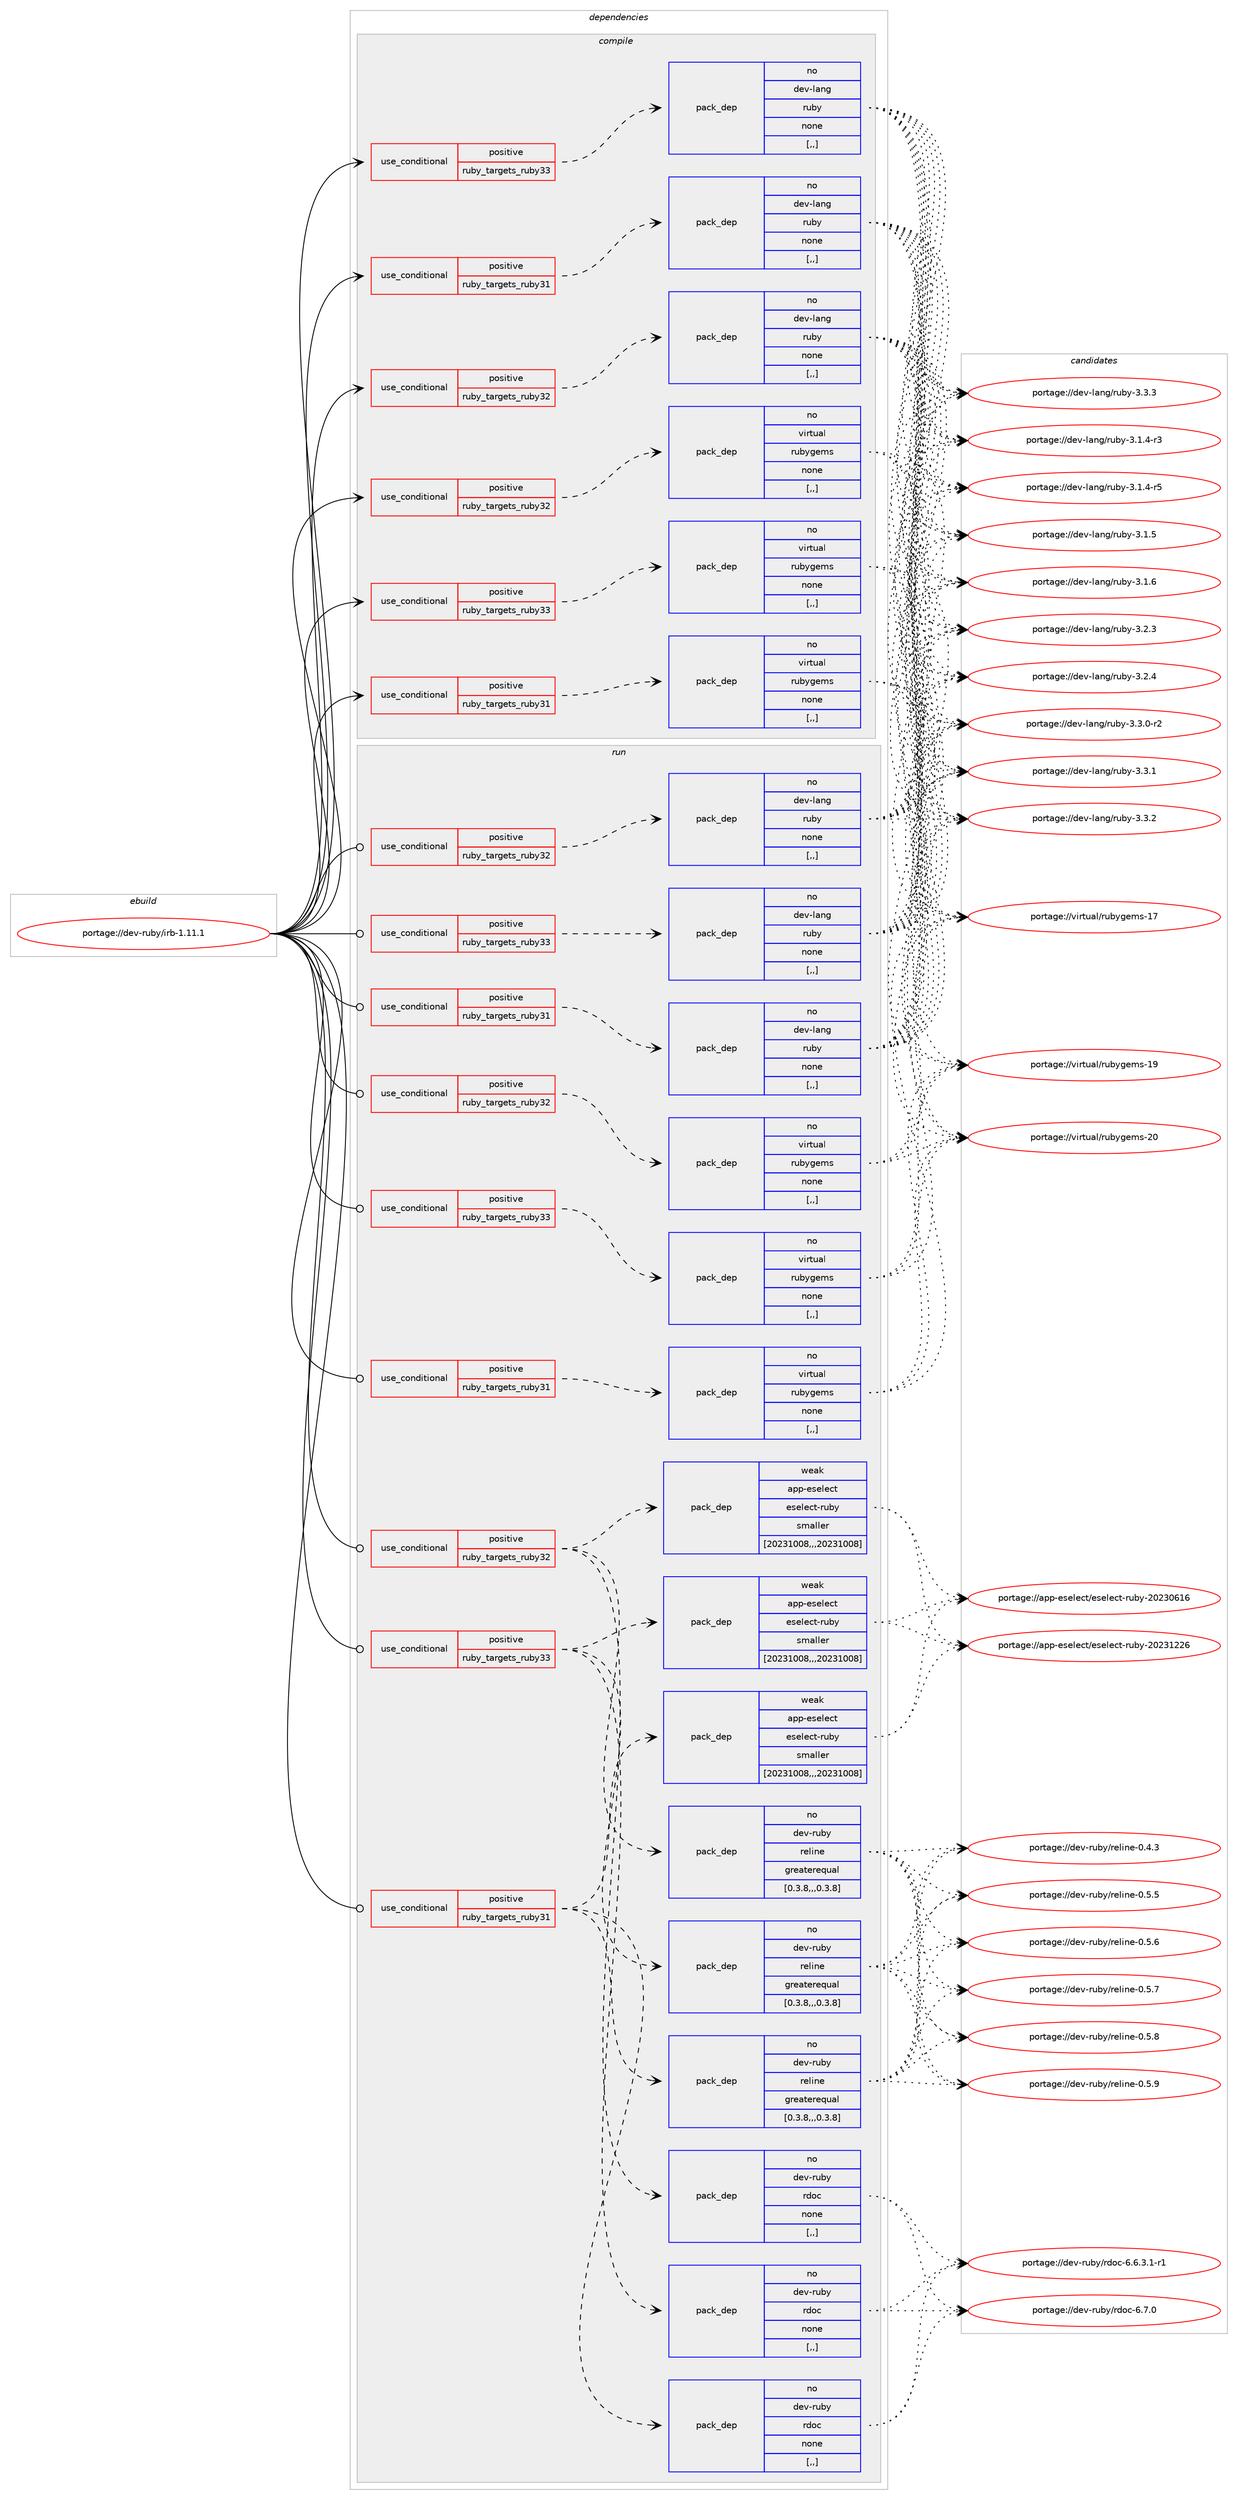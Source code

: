 digraph prolog {

# *************
# Graph options
# *************

newrank=true;
concentrate=true;
compound=true;
graph [rankdir=LR,fontname=Helvetica,fontsize=10,ranksep=1.5];#, ranksep=2.5, nodesep=0.2];
edge  [arrowhead=vee];
node  [fontname=Helvetica,fontsize=10];

# **********
# The ebuild
# **********

subgraph cluster_leftcol {
color=gray;
rank=same;
label=<<i>ebuild</i>>;
id [label="portage://dev-ruby/irb-1.11.1", color=red, width=4, href="../dev-ruby/irb-1.11.1.svg"];
}

# ****************
# The dependencies
# ****************

subgraph cluster_midcol {
color=gray;
label=<<i>dependencies</i>>;
subgraph cluster_compile {
fillcolor="#eeeeee";
style=filled;
label=<<i>compile</i>>;
subgraph cond48118 {
dependency183391 [label=<<TABLE BORDER="0" CELLBORDER="1" CELLSPACING="0" CELLPADDING="4"><TR><TD ROWSPAN="3" CELLPADDING="10">use_conditional</TD></TR><TR><TD>positive</TD></TR><TR><TD>ruby_targets_ruby31</TD></TR></TABLE>>, shape=none, color=red];
subgraph pack133976 {
dependency183392 [label=<<TABLE BORDER="0" CELLBORDER="1" CELLSPACING="0" CELLPADDING="4" WIDTH="220"><TR><TD ROWSPAN="6" CELLPADDING="30">pack_dep</TD></TR><TR><TD WIDTH="110">no</TD></TR><TR><TD>dev-lang</TD></TR><TR><TD>ruby</TD></TR><TR><TD>none</TD></TR><TR><TD>[,,]</TD></TR></TABLE>>, shape=none, color=blue];
}
dependency183391:e -> dependency183392:w [weight=20,style="dashed",arrowhead="vee"];
}
id:e -> dependency183391:w [weight=20,style="solid",arrowhead="vee"];
subgraph cond48119 {
dependency183393 [label=<<TABLE BORDER="0" CELLBORDER="1" CELLSPACING="0" CELLPADDING="4"><TR><TD ROWSPAN="3" CELLPADDING="10">use_conditional</TD></TR><TR><TD>positive</TD></TR><TR><TD>ruby_targets_ruby31</TD></TR></TABLE>>, shape=none, color=red];
subgraph pack133977 {
dependency183394 [label=<<TABLE BORDER="0" CELLBORDER="1" CELLSPACING="0" CELLPADDING="4" WIDTH="220"><TR><TD ROWSPAN="6" CELLPADDING="30">pack_dep</TD></TR><TR><TD WIDTH="110">no</TD></TR><TR><TD>virtual</TD></TR><TR><TD>rubygems</TD></TR><TR><TD>none</TD></TR><TR><TD>[,,]</TD></TR></TABLE>>, shape=none, color=blue];
}
dependency183393:e -> dependency183394:w [weight=20,style="dashed",arrowhead="vee"];
}
id:e -> dependency183393:w [weight=20,style="solid",arrowhead="vee"];
subgraph cond48120 {
dependency183395 [label=<<TABLE BORDER="0" CELLBORDER="1" CELLSPACING="0" CELLPADDING="4"><TR><TD ROWSPAN="3" CELLPADDING="10">use_conditional</TD></TR><TR><TD>positive</TD></TR><TR><TD>ruby_targets_ruby32</TD></TR></TABLE>>, shape=none, color=red];
subgraph pack133978 {
dependency183396 [label=<<TABLE BORDER="0" CELLBORDER="1" CELLSPACING="0" CELLPADDING="4" WIDTH="220"><TR><TD ROWSPAN="6" CELLPADDING="30">pack_dep</TD></TR><TR><TD WIDTH="110">no</TD></TR><TR><TD>dev-lang</TD></TR><TR><TD>ruby</TD></TR><TR><TD>none</TD></TR><TR><TD>[,,]</TD></TR></TABLE>>, shape=none, color=blue];
}
dependency183395:e -> dependency183396:w [weight=20,style="dashed",arrowhead="vee"];
}
id:e -> dependency183395:w [weight=20,style="solid",arrowhead="vee"];
subgraph cond48121 {
dependency183397 [label=<<TABLE BORDER="0" CELLBORDER="1" CELLSPACING="0" CELLPADDING="4"><TR><TD ROWSPAN="3" CELLPADDING="10">use_conditional</TD></TR><TR><TD>positive</TD></TR><TR><TD>ruby_targets_ruby32</TD></TR></TABLE>>, shape=none, color=red];
subgraph pack133979 {
dependency183398 [label=<<TABLE BORDER="0" CELLBORDER="1" CELLSPACING="0" CELLPADDING="4" WIDTH="220"><TR><TD ROWSPAN="6" CELLPADDING="30">pack_dep</TD></TR><TR><TD WIDTH="110">no</TD></TR><TR><TD>virtual</TD></TR><TR><TD>rubygems</TD></TR><TR><TD>none</TD></TR><TR><TD>[,,]</TD></TR></TABLE>>, shape=none, color=blue];
}
dependency183397:e -> dependency183398:w [weight=20,style="dashed",arrowhead="vee"];
}
id:e -> dependency183397:w [weight=20,style="solid",arrowhead="vee"];
subgraph cond48122 {
dependency183399 [label=<<TABLE BORDER="0" CELLBORDER="1" CELLSPACING="0" CELLPADDING="4"><TR><TD ROWSPAN="3" CELLPADDING="10">use_conditional</TD></TR><TR><TD>positive</TD></TR><TR><TD>ruby_targets_ruby33</TD></TR></TABLE>>, shape=none, color=red];
subgraph pack133980 {
dependency183400 [label=<<TABLE BORDER="0" CELLBORDER="1" CELLSPACING="0" CELLPADDING="4" WIDTH="220"><TR><TD ROWSPAN="6" CELLPADDING="30">pack_dep</TD></TR><TR><TD WIDTH="110">no</TD></TR><TR><TD>dev-lang</TD></TR><TR><TD>ruby</TD></TR><TR><TD>none</TD></TR><TR><TD>[,,]</TD></TR></TABLE>>, shape=none, color=blue];
}
dependency183399:e -> dependency183400:w [weight=20,style="dashed",arrowhead="vee"];
}
id:e -> dependency183399:w [weight=20,style="solid",arrowhead="vee"];
subgraph cond48123 {
dependency183401 [label=<<TABLE BORDER="0" CELLBORDER="1" CELLSPACING="0" CELLPADDING="4"><TR><TD ROWSPAN="3" CELLPADDING="10">use_conditional</TD></TR><TR><TD>positive</TD></TR><TR><TD>ruby_targets_ruby33</TD></TR></TABLE>>, shape=none, color=red];
subgraph pack133981 {
dependency183402 [label=<<TABLE BORDER="0" CELLBORDER="1" CELLSPACING="0" CELLPADDING="4" WIDTH="220"><TR><TD ROWSPAN="6" CELLPADDING="30">pack_dep</TD></TR><TR><TD WIDTH="110">no</TD></TR><TR><TD>virtual</TD></TR><TR><TD>rubygems</TD></TR><TR><TD>none</TD></TR><TR><TD>[,,]</TD></TR></TABLE>>, shape=none, color=blue];
}
dependency183401:e -> dependency183402:w [weight=20,style="dashed",arrowhead="vee"];
}
id:e -> dependency183401:w [weight=20,style="solid",arrowhead="vee"];
}
subgraph cluster_compileandrun {
fillcolor="#eeeeee";
style=filled;
label=<<i>compile and run</i>>;
}
subgraph cluster_run {
fillcolor="#eeeeee";
style=filled;
label=<<i>run</i>>;
subgraph cond48124 {
dependency183403 [label=<<TABLE BORDER="0" CELLBORDER="1" CELLSPACING="0" CELLPADDING="4"><TR><TD ROWSPAN="3" CELLPADDING="10">use_conditional</TD></TR><TR><TD>positive</TD></TR><TR><TD>ruby_targets_ruby31</TD></TR></TABLE>>, shape=none, color=red];
subgraph pack133982 {
dependency183404 [label=<<TABLE BORDER="0" CELLBORDER="1" CELLSPACING="0" CELLPADDING="4" WIDTH="220"><TR><TD ROWSPAN="6" CELLPADDING="30">pack_dep</TD></TR><TR><TD WIDTH="110">no</TD></TR><TR><TD>dev-lang</TD></TR><TR><TD>ruby</TD></TR><TR><TD>none</TD></TR><TR><TD>[,,]</TD></TR></TABLE>>, shape=none, color=blue];
}
dependency183403:e -> dependency183404:w [weight=20,style="dashed",arrowhead="vee"];
}
id:e -> dependency183403:w [weight=20,style="solid",arrowhead="odot"];
subgraph cond48125 {
dependency183405 [label=<<TABLE BORDER="0" CELLBORDER="1" CELLSPACING="0" CELLPADDING="4"><TR><TD ROWSPAN="3" CELLPADDING="10">use_conditional</TD></TR><TR><TD>positive</TD></TR><TR><TD>ruby_targets_ruby31</TD></TR></TABLE>>, shape=none, color=red];
subgraph pack133983 {
dependency183406 [label=<<TABLE BORDER="0" CELLBORDER="1" CELLSPACING="0" CELLPADDING="4" WIDTH="220"><TR><TD ROWSPAN="6" CELLPADDING="30">pack_dep</TD></TR><TR><TD WIDTH="110">no</TD></TR><TR><TD>dev-ruby</TD></TR><TR><TD>rdoc</TD></TR><TR><TD>none</TD></TR><TR><TD>[,,]</TD></TR></TABLE>>, shape=none, color=blue];
}
dependency183405:e -> dependency183406:w [weight=20,style="dashed",arrowhead="vee"];
subgraph pack133984 {
dependency183407 [label=<<TABLE BORDER="0" CELLBORDER="1" CELLSPACING="0" CELLPADDING="4" WIDTH="220"><TR><TD ROWSPAN="6" CELLPADDING="30">pack_dep</TD></TR><TR><TD WIDTH="110">no</TD></TR><TR><TD>dev-ruby</TD></TR><TR><TD>reline</TD></TR><TR><TD>greaterequal</TD></TR><TR><TD>[0.3.8,,,0.3.8]</TD></TR></TABLE>>, shape=none, color=blue];
}
dependency183405:e -> dependency183407:w [weight=20,style="dashed",arrowhead="vee"];
subgraph pack133985 {
dependency183408 [label=<<TABLE BORDER="0" CELLBORDER="1" CELLSPACING="0" CELLPADDING="4" WIDTH="220"><TR><TD ROWSPAN="6" CELLPADDING="30">pack_dep</TD></TR><TR><TD WIDTH="110">weak</TD></TR><TR><TD>app-eselect</TD></TR><TR><TD>eselect-ruby</TD></TR><TR><TD>smaller</TD></TR><TR><TD>[20231008,,,20231008]</TD></TR></TABLE>>, shape=none, color=blue];
}
dependency183405:e -> dependency183408:w [weight=20,style="dashed",arrowhead="vee"];
}
id:e -> dependency183405:w [weight=20,style="solid",arrowhead="odot"];
subgraph cond48126 {
dependency183409 [label=<<TABLE BORDER="0" CELLBORDER="1" CELLSPACING="0" CELLPADDING="4"><TR><TD ROWSPAN="3" CELLPADDING="10">use_conditional</TD></TR><TR><TD>positive</TD></TR><TR><TD>ruby_targets_ruby31</TD></TR></TABLE>>, shape=none, color=red];
subgraph pack133986 {
dependency183410 [label=<<TABLE BORDER="0" CELLBORDER="1" CELLSPACING="0" CELLPADDING="4" WIDTH="220"><TR><TD ROWSPAN="6" CELLPADDING="30">pack_dep</TD></TR><TR><TD WIDTH="110">no</TD></TR><TR><TD>virtual</TD></TR><TR><TD>rubygems</TD></TR><TR><TD>none</TD></TR><TR><TD>[,,]</TD></TR></TABLE>>, shape=none, color=blue];
}
dependency183409:e -> dependency183410:w [weight=20,style="dashed",arrowhead="vee"];
}
id:e -> dependency183409:w [weight=20,style="solid",arrowhead="odot"];
subgraph cond48127 {
dependency183411 [label=<<TABLE BORDER="0" CELLBORDER="1" CELLSPACING="0" CELLPADDING="4"><TR><TD ROWSPAN="3" CELLPADDING="10">use_conditional</TD></TR><TR><TD>positive</TD></TR><TR><TD>ruby_targets_ruby32</TD></TR></TABLE>>, shape=none, color=red];
subgraph pack133987 {
dependency183412 [label=<<TABLE BORDER="0" CELLBORDER="1" CELLSPACING="0" CELLPADDING="4" WIDTH="220"><TR><TD ROWSPAN="6" CELLPADDING="30">pack_dep</TD></TR><TR><TD WIDTH="110">no</TD></TR><TR><TD>dev-lang</TD></TR><TR><TD>ruby</TD></TR><TR><TD>none</TD></TR><TR><TD>[,,]</TD></TR></TABLE>>, shape=none, color=blue];
}
dependency183411:e -> dependency183412:w [weight=20,style="dashed",arrowhead="vee"];
}
id:e -> dependency183411:w [weight=20,style="solid",arrowhead="odot"];
subgraph cond48128 {
dependency183413 [label=<<TABLE BORDER="0" CELLBORDER="1" CELLSPACING="0" CELLPADDING="4"><TR><TD ROWSPAN="3" CELLPADDING="10">use_conditional</TD></TR><TR><TD>positive</TD></TR><TR><TD>ruby_targets_ruby32</TD></TR></TABLE>>, shape=none, color=red];
subgraph pack133988 {
dependency183414 [label=<<TABLE BORDER="0" CELLBORDER="1" CELLSPACING="0" CELLPADDING="4" WIDTH="220"><TR><TD ROWSPAN="6" CELLPADDING="30">pack_dep</TD></TR><TR><TD WIDTH="110">no</TD></TR><TR><TD>dev-ruby</TD></TR><TR><TD>rdoc</TD></TR><TR><TD>none</TD></TR><TR><TD>[,,]</TD></TR></TABLE>>, shape=none, color=blue];
}
dependency183413:e -> dependency183414:w [weight=20,style="dashed",arrowhead="vee"];
subgraph pack133989 {
dependency183415 [label=<<TABLE BORDER="0" CELLBORDER="1" CELLSPACING="0" CELLPADDING="4" WIDTH="220"><TR><TD ROWSPAN="6" CELLPADDING="30">pack_dep</TD></TR><TR><TD WIDTH="110">no</TD></TR><TR><TD>dev-ruby</TD></TR><TR><TD>reline</TD></TR><TR><TD>greaterequal</TD></TR><TR><TD>[0.3.8,,,0.3.8]</TD></TR></TABLE>>, shape=none, color=blue];
}
dependency183413:e -> dependency183415:w [weight=20,style="dashed",arrowhead="vee"];
subgraph pack133990 {
dependency183416 [label=<<TABLE BORDER="0" CELLBORDER="1" CELLSPACING="0" CELLPADDING="4" WIDTH="220"><TR><TD ROWSPAN="6" CELLPADDING="30">pack_dep</TD></TR><TR><TD WIDTH="110">weak</TD></TR><TR><TD>app-eselect</TD></TR><TR><TD>eselect-ruby</TD></TR><TR><TD>smaller</TD></TR><TR><TD>[20231008,,,20231008]</TD></TR></TABLE>>, shape=none, color=blue];
}
dependency183413:e -> dependency183416:w [weight=20,style="dashed",arrowhead="vee"];
}
id:e -> dependency183413:w [weight=20,style="solid",arrowhead="odot"];
subgraph cond48129 {
dependency183417 [label=<<TABLE BORDER="0" CELLBORDER="1" CELLSPACING="0" CELLPADDING="4"><TR><TD ROWSPAN="3" CELLPADDING="10">use_conditional</TD></TR><TR><TD>positive</TD></TR><TR><TD>ruby_targets_ruby32</TD></TR></TABLE>>, shape=none, color=red];
subgraph pack133991 {
dependency183418 [label=<<TABLE BORDER="0" CELLBORDER="1" CELLSPACING="0" CELLPADDING="4" WIDTH="220"><TR><TD ROWSPAN="6" CELLPADDING="30">pack_dep</TD></TR><TR><TD WIDTH="110">no</TD></TR><TR><TD>virtual</TD></TR><TR><TD>rubygems</TD></TR><TR><TD>none</TD></TR><TR><TD>[,,]</TD></TR></TABLE>>, shape=none, color=blue];
}
dependency183417:e -> dependency183418:w [weight=20,style="dashed",arrowhead="vee"];
}
id:e -> dependency183417:w [weight=20,style="solid",arrowhead="odot"];
subgraph cond48130 {
dependency183419 [label=<<TABLE BORDER="0" CELLBORDER="1" CELLSPACING="0" CELLPADDING="4"><TR><TD ROWSPAN="3" CELLPADDING="10">use_conditional</TD></TR><TR><TD>positive</TD></TR><TR><TD>ruby_targets_ruby33</TD></TR></TABLE>>, shape=none, color=red];
subgraph pack133992 {
dependency183420 [label=<<TABLE BORDER="0" CELLBORDER="1" CELLSPACING="0" CELLPADDING="4" WIDTH="220"><TR><TD ROWSPAN="6" CELLPADDING="30">pack_dep</TD></TR><TR><TD WIDTH="110">no</TD></TR><TR><TD>dev-lang</TD></TR><TR><TD>ruby</TD></TR><TR><TD>none</TD></TR><TR><TD>[,,]</TD></TR></TABLE>>, shape=none, color=blue];
}
dependency183419:e -> dependency183420:w [weight=20,style="dashed",arrowhead="vee"];
}
id:e -> dependency183419:w [weight=20,style="solid",arrowhead="odot"];
subgraph cond48131 {
dependency183421 [label=<<TABLE BORDER="0" CELLBORDER="1" CELLSPACING="0" CELLPADDING="4"><TR><TD ROWSPAN="3" CELLPADDING="10">use_conditional</TD></TR><TR><TD>positive</TD></TR><TR><TD>ruby_targets_ruby33</TD></TR></TABLE>>, shape=none, color=red];
subgraph pack133993 {
dependency183422 [label=<<TABLE BORDER="0" CELLBORDER="1" CELLSPACING="0" CELLPADDING="4" WIDTH="220"><TR><TD ROWSPAN="6" CELLPADDING="30">pack_dep</TD></TR><TR><TD WIDTH="110">no</TD></TR><TR><TD>dev-ruby</TD></TR><TR><TD>rdoc</TD></TR><TR><TD>none</TD></TR><TR><TD>[,,]</TD></TR></TABLE>>, shape=none, color=blue];
}
dependency183421:e -> dependency183422:w [weight=20,style="dashed",arrowhead="vee"];
subgraph pack133994 {
dependency183423 [label=<<TABLE BORDER="0" CELLBORDER="1" CELLSPACING="0" CELLPADDING="4" WIDTH="220"><TR><TD ROWSPAN="6" CELLPADDING="30">pack_dep</TD></TR><TR><TD WIDTH="110">no</TD></TR><TR><TD>dev-ruby</TD></TR><TR><TD>reline</TD></TR><TR><TD>greaterequal</TD></TR><TR><TD>[0.3.8,,,0.3.8]</TD></TR></TABLE>>, shape=none, color=blue];
}
dependency183421:e -> dependency183423:w [weight=20,style="dashed",arrowhead="vee"];
subgraph pack133995 {
dependency183424 [label=<<TABLE BORDER="0" CELLBORDER="1" CELLSPACING="0" CELLPADDING="4" WIDTH="220"><TR><TD ROWSPAN="6" CELLPADDING="30">pack_dep</TD></TR><TR><TD WIDTH="110">weak</TD></TR><TR><TD>app-eselect</TD></TR><TR><TD>eselect-ruby</TD></TR><TR><TD>smaller</TD></TR><TR><TD>[20231008,,,20231008]</TD></TR></TABLE>>, shape=none, color=blue];
}
dependency183421:e -> dependency183424:w [weight=20,style="dashed",arrowhead="vee"];
}
id:e -> dependency183421:w [weight=20,style="solid",arrowhead="odot"];
subgraph cond48132 {
dependency183425 [label=<<TABLE BORDER="0" CELLBORDER="1" CELLSPACING="0" CELLPADDING="4"><TR><TD ROWSPAN="3" CELLPADDING="10">use_conditional</TD></TR><TR><TD>positive</TD></TR><TR><TD>ruby_targets_ruby33</TD></TR></TABLE>>, shape=none, color=red];
subgraph pack133996 {
dependency183426 [label=<<TABLE BORDER="0" CELLBORDER="1" CELLSPACING="0" CELLPADDING="4" WIDTH="220"><TR><TD ROWSPAN="6" CELLPADDING="30">pack_dep</TD></TR><TR><TD WIDTH="110">no</TD></TR><TR><TD>virtual</TD></TR><TR><TD>rubygems</TD></TR><TR><TD>none</TD></TR><TR><TD>[,,]</TD></TR></TABLE>>, shape=none, color=blue];
}
dependency183425:e -> dependency183426:w [weight=20,style="dashed",arrowhead="vee"];
}
id:e -> dependency183425:w [weight=20,style="solid",arrowhead="odot"];
}
}

# **************
# The candidates
# **************

subgraph cluster_choices {
rank=same;
color=gray;
label=<<i>candidates</i>>;

subgraph choice133976 {
color=black;
nodesep=1;
choice100101118451089711010347114117981214551464946524511451 [label="portage://dev-lang/ruby-3.1.4-r3", color=red, width=4,href="../dev-lang/ruby-3.1.4-r3.svg"];
choice100101118451089711010347114117981214551464946524511453 [label="portage://dev-lang/ruby-3.1.4-r5", color=red, width=4,href="../dev-lang/ruby-3.1.4-r5.svg"];
choice10010111845108971101034711411798121455146494653 [label="portage://dev-lang/ruby-3.1.5", color=red, width=4,href="../dev-lang/ruby-3.1.5.svg"];
choice10010111845108971101034711411798121455146494654 [label="portage://dev-lang/ruby-3.1.6", color=red, width=4,href="../dev-lang/ruby-3.1.6.svg"];
choice10010111845108971101034711411798121455146504651 [label="portage://dev-lang/ruby-3.2.3", color=red, width=4,href="../dev-lang/ruby-3.2.3.svg"];
choice10010111845108971101034711411798121455146504652 [label="portage://dev-lang/ruby-3.2.4", color=red, width=4,href="../dev-lang/ruby-3.2.4.svg"];
choice100101118451089711010347114117981214551465146484511450 [label="portage://dev-lang/ruby-3.3.0-r2", color=red, width=4,href="../dev-lang/ruby-3.3.0-r2.svg"];
choice10010111845108971101034711411798121455146514649 [label="portage://dev-lang/ruby-3.3.1", color=red, width=4,href="../dev-lang/ruby-3.3.1.svg"];
choice10010111845108971101034711411798121455146514650 [label="portage://dev-lang/ruby-3.3.2", color=red, width=4,href="../dev-lang/ruby-3.3.2.svg"];
choice10010111845108971101034711411798121455146514651 [label="portage://dev-lang/ruby-3.3.3", color=red, width=4,href="../dev-lang/ruby-3.3.3.svg"];
dependency183392:e -> choice100101118451089711010347114117981214551464946524511451:w [style=dotted,weight="100"];
dependency183392:e -> choice100101118451089711010347114117981214551464946524511453:w [style=dotted,weight="100"];
dependency183392:e -> choice10010111845108971101034711411798121455146494653:w [style=dotted,weight="100"];
dependency183392:e -> choice10010111845108971101034711411798121455146494654:w [style=dotted,weight="100"];
dependency183392:e -> choice10010111845108971101034711411798121455146504651:w [style=dotted,weight="100"];
dependency183392:e -> choice10010111845108971101034711411798121455146504652:w [style=dotted,weight="100"];
dependency183392:e -> choice100101118451089711010347114117981214551465146484511450:w [style=dotted,weight="100"];
dependency183392:e -> choice10010111845108971101034711411798121455146514649:w [style=dotted,weight="100"];
dependency183392:e -> choice10010111845108971101034711411798121455146514650:w [style=dotted,weight="100"];
dependency183392:e -> choice10010111845108971101034711411798121455146514651:w [style=dotted,weight="100"];
}
subgraph choice133977 {
color=black;
nodesep=1;
choice118105114116117971084711411798121103101109115454955 [label="portage://virtual/rubygems-17", color=red, width=4,href="../virtual/rubygems-17.svg"];
choice118105114116117971084711411798121103101109115454957 [label="portage://virtual/rubygems-19", color=red, width=4,href="../virtual/rubygems-19.svg"];
choice118105114116117971084711411798121103101109115455048 [label="portage://virtual/rubygems-20", color=red, width=4,href="../virtual/rubygems-20.svg"];
dependency183394:e -> choice118105114116117971084711411798121103101109115454955:w [style=dotted,weight="100"];
dependency183394:e -> choice118105114116117971084711411798121103101109115454957:w [style=dotted,weight="100"];
dependency183394:e -> choice118105114116117971084711411798121103101109115455048:w [style=dotted,weight="100"];
}
subgraph choice133978 {
color=black;
nodesep=1;
choice100101118451089711010347114117981214551464946524511451 [label="portage://dev-lang/ruby-3.1.4-r3", color=red, width=4,href="../dev-lang/ruby-3.1.4-r3.svg"];
choice100101118451089711010347114117981214551464946524511453 [label="portage://dev-lang/ruby-3.1.4-r5", color=red, width=4,href="../dev-lang/ruby-3.1.4-r5.svg"];
choice10010111845108971101034711411798121455146494653 [label="portage://dev-lang/ruby-3.1.5", color=red, width=4,href="../dev-lang/ruby-3.1.5.svg"];
choice10010111845108971101034711411798121455146494654 [label="portage://dev-lang/ruby-3.1.6", color=red, width=4,href="../dev-lang/ruby-3.1.6.svg"];
choice10010111845108971101034711411798121455146504651 [label="portage://dev-lang/ruby-3.2.3", color=red, width=4,href="../dev-lang/ruby-3.2.3.svg"];
choice10010111845108971101034711411798121455146504652 [label="portage://dev-lang/ruby-3.2.4", color=red, width=4,href="../dev-lang/ruby-3.2.4.svg"];
choice100101118451089711010347114117981214551465146484511450 [label="portage://dev-lang/ruby-3.3.0-r2", color=red, width=4,href="../dev-lang/ruby-3.3.0-r2.svg"];
choice10010111845108971101034711411798121455146514649 [label="portage://dev-lang/ruby-3.3.1", color=red, width=4,href="../dev-lang/ruby-3.3.1.svg"];
choice10010111845108971101034711411798121455146514650 [label="portage://dev-lang/ruby-3.3.2", color=red, width=4,href="../dev-lang/ruby-3.3.2.svg"];
choice10010111845108971101034711411798121455146514651 [label="portage://dev-lang/ruby-3.3.3", color=red, width=4,href="../dev-lang/ruby-3.3.3.svg"];
dependency183396:e -> choice100101118451089711010347114117981214551464946524511451:w [style=dotted,weight="100"];
dependency183396:e -> choice100101118451089711010347114117981214551464946524511453:w [style=dotted,weight="100"];
dependency183396:e -> choice10010111845108971101034711411798121455146494653:w [style=dotted,weight="100"];
dependency183396:e -> choice10010111845108971101034711411798121455146494654:w [style=dotted,weight="100"];
dependency183396:e -> choice10010111845108971101034711411798121455146504651:w [style=dotted,weight="100"];
dependency183396:e -> choice10010111845108971101034711411798121455146504652:w [style=dotted,weight="100"];
dependency183396:e -> choice100101118451089711010347114117981214551465146484511450:w [style=dotted,weight="100"];
dependency183396:e -> choice10010111845108971101034711411798121455146514649:w [style=dotted,weight="100"];
dependency183396:e -> choice10010111845108971101034711411798121455146514650:w [style=dotted,weight="100"];
dependency183396:e -> choice10010111845108971101034711411798121455146514651:w [style=dotted,weight="100"];
}
subgraph choice133979 {
color=black;
nodesep=1;
choice118105114116117971084711411798121103101109115454955 [label="portage://virtual/rubygems-17", color=red, width=4,href="../virtual/rubygems-17.svg"];
choice118105114116117971084711411798121103101109115454957 [label="portage://virtual/rubygems-19", color=red, width=4,href="../virtual/rubygems-19.svg"];
choice118105114116117971084711411798121103101109115455048 [label="portage://virtual/rubygems-20", color=red, width=4,href="../virtual/rubygems-20.svg"];
dependency183398:e -> choice118105114116117971084711411798121103101109115454955:w [style=dotted,weight="100"];
dependency183398:e -> choice118105114116117971084711411798121103101109115454957:w [style=dotted,weight="100"];
dependency183398:e -> choice118105114116117971084711411798121103101109115455048:w [style=dotted,weight="100"];
}
subgraph choice133980 {
color=black;
nodesep=1;
choice100101118451089711010347114117981214551464946524511451 [label="portage://dev-lang/ruby-3.1.4-r3", color=red, width=4,href="../dev-lang/ruby-3.1.4-r3.svg"];
choice100101118451089711010347114117981214551464946524511453 [label="portage://dev-lang/ruby-3.1.4-r5", color=red, width=4,href="../dev-lang/ruby-3.1.4-r5.svg"];
choice10010111845108971101034711411798121455146494653 [label="portage://dev-lang/ruby-3.1.5", color=red, width=4,href="../dev-lang/ruby-3.1.5.svg"];
choice10010111845108971101034711411798121455146494654 [label="portage://dev-lang/ruby-3.1.6", color=red, width=4,href="../dev-lang/ruby-3.1.6.svg"];
choice10010111845108971101034711411798121455146504651 [label="portage://dev-lang/ruby-3.2.3", color=red, width=4,href="../dev-lang/ruby-3.2.3.svg"];
choice10010111845108971101034711411798121455146504652 [label="portage://dev-lang/ruby-3.2.4", color=red, width=4,href="../dev-lang/ruby-3.2.4.svg"];
choice100101118451089711010347114117981214551465146484511450 [label="portage://dev-lang/ruby-3.3.0-r2", color=red, width=4,href="../dev-lang/ruby-3.3.0-r2.svg"];
choice10010111845108971101034711411798121455146514649 [label="portage://dev-lang/ruby-3.3.1", color=red, width=4,href="../dev-lang/ruby-3.3.1.svg"];
choice10010111845108971101034711411798121455146514650 [label="portage://dev-lang/ruby-3.3.2", color=red, width=4,href="../dev-lang/ruby-3.3.2.svg"];
choice10010111845108971101034711411798121455146514651 [label="portage://dev-lang/ruby-3.3.3", color=red, width=4,href="../dev-lang/ruby-3.3.3.svg"];
dependency183400:e -> choice100101118451089711010347114117981214551464946524511451:w [style=dotted,weight="100"];
dependency183400:e -> choice100101118451089711010347114117981214551464946524511453:w [style=dotted,weight="100"];
dependency183400:e -> choice10010111845108971101034711411798121455146494653:w [style=dotted,weight="100"];
dependency183400:e -> choice10010111845108971101034711411798121455146494654:w [style=dotted,weight="100"];
dependency183400:e -> choice10010111845108971101034711411798121455146504651:w [style=dotted,weight="100"];
dependency183400:e -> choice10010111845108971101034711411798121455146504652:w [style=dotted,weight="100"];
dependency183400:e -> choice100101118451089711010347114117981214551465146484511450:w [style=dotted,weight="100"];
dependency183400:e -> choice10010111845108971101034711411798121455146514649:w [style=dotted,weight="100"];
dependency183400:e -> choice10010111845108971101034711411798121455146514650:w [style=dotted,weight="100"];
dependency183400:e -> choice10010111845108971101034711411798121455146514651:w [style=dotted,weight="100"];
}
subgraph choice133981 {
color=black;
nodesep=1;
choice118105114116117971084711411798121103101109115454955 [label="portage://virtual/rubygems-17", color=red, width=4,href="../virtual/rubygems-17.svg"];
choice118105114116117971084711411798121103101109115454957 [label="portage://virtual/rubygems-19", color=red, width=4,href="../virtual/rubygems-19.svg"];
choice118105114116117971084711411798121103101109115455048 [label="portage://virtual/rubygems-20", color=red, width=4,href="../virtual/rubygems-20.svg"];
dependency183402:e -> choice118105114116117971084711411798121103101109115454955:w [style=dotted,weight="100"];
dependency183402:e -> choice118105114116117971084711411798121103101109115454957:w [style=dotted,weight="100"];
dependency183402:e -> choice118105114116117971084711411798121103101109115455048:w [style=dotted,weight="100"];
}
subgraph choice133982 {
color=black;
nodesep=1;
choice100101118451089711010347114117981214551464946524511451 [label="portage://dev-lang/ruby-3.1.4-r3", color=red, width=4,href="../dev-lang/ruby-3.1.4-r3.svg"];
choice100101118451089711010347114117981214551464946524511453 [label="portage://dev-lang/ruby-3.1.4-r5", color=red, width=4,href="../dev-lang/ruby-3.1.4-r5.svg"];
choice10010111845108971101034711411798121455146494653 [label="portage://dev-lang/ruby-3.1.5", color=red, width=4,href="../dev-lang/ruby-3.1.5.svg"];
choice10010111845108971101034711411798121455146494654 [label="portage://dev-lang/ruby-3.1.6", color=red, width=4,href="../dev-lang/ruby-3.1.6.svg"];
choice10010111845108971101034711411798121455146504651 [label="portage://dev-lang/ruby-3.2.3", color=red, width=4,href="../dev-lang/ruby-3.2.3.svg"];
choice10010111845108971101034711411798121455146504652 [label="portage://dev-lang/ruby-3.2.4", color=red, width=4,href="../dev-lang/ruby-3.2.4.svg"];
choice100101118451089711010347114117981214551465146484511450 [label="portage://dev-lang/ruby-3.3.0-r2", color=red, width=4,href="../dev-lang/ruby-3.3.0-r2.svg"];
choice10010111845108971101034711411798121455146514649 [label="portage://dev-lang/ruby-3.3.1", color=red, width=4,href="../dev-lang/ruby-3.3.1.svg"];
choice10010111845108971101034711411798121455146514650 [label="portage://dev-lang/ruby-3.3.2", color=red, width=4,href="../dev-lang/ruby-3.3.2.svg"];
choice10010111845108971101034711411798121455146514651 [label="portage://dev-lang/ruby-3.3.3", color=red, width=4,href="../dev-lang/ruby-3.3.3.svg"];
dependency183404:e -> choice100101118451089711010347114117981214551464946524511451:w [style=dotted,weight="100"];
dependency183404:e -> choice100101118451089711010347114117981214551464946524511453:w [style=dotted,weight="100"];
dependency183404:e -> choice10010111845108971101034711411798121455146494653:w [style=dotted,weight="100"];
dependency183404:e -> choice10010111845108971101034711411798121455146494654:w [style=dotted,weight="100"];
dependency183404:e -> choice10010111845108971101034711411798121455146504651:w [style=dotted,weight="100"];
dependency183404:e -> choice10010111845108971101034711411798121455146504652:w [style=dotted,weight="100"];
dependency183404:e -> choice100101118451089711010347114117981214551465146484511450:w [style=dotted,weight="100"];
dependency183404:e -> choice10010111845108971101034711411798121455146514649:w [style=dotted,weight="100"];
dependency183404:e -> choice10010111845108971101034711411798121455146514650:w [style=dotted,weight="100"];
dependency183404:e -> choice10010111845108971101034711411798121455146514651:w [style=dotted,weight="100"];
}
subgraph choice133983 {
color=black;
nodesep=1;
choice1001011184511411798121471141001119945544654465146494511449 [label="portage://dev-ruby/rdoc-6.6.3.1-r1", color=red, width=4,href="../dev-ruby/rdoc-6.6.3.1-r1.svg"];
choice10010111845114117981214711410011199455446554648 [label="portage://dev-ruby/rdoc-6.7.0", color=red, width=4,href="../dev-ruby/rdoc-6.7.0.svg"];
dependency183406:e -> choice1001011184511411798121471141001119945544654465146494511449:w [style=dotted,weight="100"];
dependency183406:e -> choice10010111845114117981214711410011199455446554648:w [style=dotted,weight="100"];
}
subgraph choice133984 {
color=black;
nodesep=1;
choice100101118451141179812147114101108105110101454846524651 [label="portage://dev-ruby/reline-0.4.3", color=red, width=4,href="../dev-ruby/reline-0.4.3.svg"];
choice100101118451141179812147114101108105110101454846534653 [label="portage://dev-ruby/reline-0.5.5", color=red, width=4,href="../dev-ruby/reline-0.5.5.svg"];
choice100101118451141179812147114101108105110101454846534654 [label="portage://dev-ruby/reline-0.5.6", color=red, width=4,href="../dev-ruby/reline-0.5.6.svg"];
choice100101118451141179812147114101108105110101454846534655 [label="portage://dev-ruby/reline-0.5.7", color=red, width=4,href="../dev-ruby/reline-0.5.7.svg"];
choice100101118451141179812147114101108105110101454846534656 [label="portage://dev-ruby/reline-0.5.8", color=red, width=4,href="../dev-ruby/reline-0.5.8.svg"];
choice100101118451141179812147114101108105110101454846534657 [label="portage://dev-ruby/reline-0.5.9", color=red, width=4,href="../dev-ruby/reline-0.5.9.svg"];
dependency183407:e -> choice100101118451141179812147114101108105110101454846524651:w [style=dotted,weight="100"];
dependency183407:e -> choice100101118451141179812147114101108105110101454846534653:w [style=dotted,weight="100"];
dependency183407:e -> choice100101118451141179812147114101108105110101454846534654:w [style=dotted,weight="100"];
dependency183407:e -> choice100101118451141179812147114101108105110101454846534655:w [style=dotted,weight="100"];
dependency183407:e -> choice100101118451141179812147114101108105110101454846534656:w [style=dotted,weight="100"];
dependency183407:e -> choice100101118451141179812147114101108105110101454846534657:w [style=dotted,weight="100"];
}
subgraph choice133985 {
color=black;
nodesep=1;
choice97112112451011151011081019911647101115101108101991164511411798121455048505148544954 [label="portage://app-eselect/eselect-ruby-20230616", color=red, width=4,href="../app-eselect/eselect-ruby-20230616.svg"];
choice97112112451011151011081019911647101115101108101991164511411798121455048505149505054 [label="portage://app-eselect/eselect-ruby-20231226", color=red, width=4,href="../app-eselect/eselect-ruby-20231226.svg"];
dependency183408:e -> choice97112112451011151011081019911647101115101108101991164511411798121455048505148544954:w [style=dotted,weight="100"];
dependency183408:e -> choice97112112451011151011081019911647101115101108101991164511411798121455048505149505054:w [style=dotted,weight="100"];
}
subgraph choice133986 {
color=black;
nodesep=1;
choice118105114116117971084711411798121103101109115454955 [label="portage://virtual/rubygems-17", color=red, width=4,href="../virtual/rubygems-17.svg"];
choice118105114116117971084711411798121103101109115454957 [label="portage://virtual/rubygems-19", color=red, width=4,href="../virtual/rubygems-19.svg"];
choice118105114116117971084711411798121103101109115455048 [label="portage://virtual/rubygems-20", color=red, width=4,href="../virtual/rubygems-20.svg"];
dependency183410:e -> choice118105114116117971084711411798121103101109115454955:w [style=dotted,weight="100"];
dependency183410:e -> choice118105114116117971084711411798121103101109115454957:w [style=dotted,weight="100"];
dependency183410:e -> choice118105114116117971084711411798121103101109115455048:w [style=dotted,weight="100"];
}
subgraph choice133987 {
color=black;
nodesep=1;
choice100101118451089711010347114117981214551464946524511451 [label="portage://dev-lang/ruby-3.1.4-r3", color=red, width=4,href="../dev-lang/ruby-3.1.4-r3.svg"];
choice100101118451089711010347114117981214551464946524511453 [label="portage://dev-lang/ruby-3.1.4-r5", color=red, width=4,href="../dev-lang/ruby-3.1.4-r5.svg"];
choice10010111845108971101034711411798121455146494653 [label="portage://dev-lang/ruby-3.1.5", color=red, width=4,href="../dev-lang/ruby-3.1.5.svg"];
choice10010111845108971101034711411798121455146494654 [label="portage://dev-lang/ruby-3.1.6", color=red, width=4,href="../dev-lang/ruby-3.1.6.svg"];
choice10010111845108971101034711411798121455146504651 [label="portage://dev-lang/ruby-3.2.3", color=red, width=4,href="../dev-lang/ruby-3.2.3.svg"];
choice10010111845108971101034711411798121455146504652 [label="portage://dev-lang/ruby-3.2.4", color=red, width=4,href="../dev-lang/ruby-3.2.4.svg"];
choice100101118451089711010347114117981214551465146484511450 [label="portage://dev-lang/ruby-3.3.0-r2", color=red, width=4,href="../dev-lang/ruby-3.3.0-r2.svg"];
choice10010111845108971101034711411798121455146514649 [label="portage://dev-lang/ruby-3.3.1", color=red, width=4,href="../dev-lang/ruby-3.3.1.svg"];
choice10010111845108971101034711411798121455146514650 [label="portage://dev-lang/ruby-3.3.2", color=red, width=4,href="../dev-lang/ruby-3.3.2.svg"];
choice10010111845108971101034711411798121455146514651 [label="portage://dev-lang/ruby-3.3.3", color=red, width=4,href="../dev-lang/ruby-3.3.3.svg"];
dependency183412:e -> choice100101118451089711010347114117981214551464946524511451:w [style=dotted,weight="100"];
dependency183412:e -> choice100101118451089711010347114117981214551464946524511453:w [style=dotted,weight="100"];
dependency183412:e -> choice10010111845108971101034711411798121455146494653:w [style=dotted,weight="100"];
dependency183412:e -> choice10010111845108971101034711411798121455146494654:w [style=dotted,weight="100"];
dependency183412:e -> choice10010111845108971101034711411798121455146504651:w [style=dotted,weight="100"];
dependency183412:e -> choice10010111845108971101034711411798121455146504652:w [style=dotted,weight="100"];
dependency183412:e -> choice100101118451089711010347114117981214551465146484511450:w [style=dotted,weight="100"];
dependency183412:e -> choice10010111845108971101034711411798121455146514649:w [style=dotted,weight="100"];
dependency183412:e -> choice10010111845108971101034711411798121455146514650:w [style=dotted,weight="100"];
dependency183412:e -> choice10010111845108971101034711411798121455146514651:w [style=dotted,weight="100"];
}
subgraph choice133988 {
color=black;
nodesep=1;
choice1001011184511411798121471141001119945544654465146494511449 [label="portage://dev-ruby/rdoc-6.6.3.1-r1", color=red, width=4,href="../dev-ruby/rdoc-6.6.3.1-r1.svg"];
choice10010111845114117981214711410011199455446554648 [label="portage://dev-ruby/rdoc-6.7.0", color=red, width=4,href="../dev-ruby/rdoc-6.7.0.svg"];
dependency183414:e -> choice1001011184511411798121471141001119945544654465146494511449:w [style=dotted,weight="100"];
dependency183414:e -> choice10010111845114117981214711410011199455446554648:w [style=dotted,weight="100"];
}
subgraph choice133989 {
color=black;
nodesep=1;
choice100101118451141179812147114101108105110101454846524651 [label="portage://dev-ruby/reline-0.4.3", color=red, width=4,href="../dev-ruby/reline-0.4.3.svg"];
choice100101118451141179812147114101108105110101454846534653 [label="portage://dev-ruby/reline-0.5.5", color=red, width=4,href="../dev-ruby/reline-0.5.5.svg"];
choice100101118451141179812147114101108105110101454846534654 [label="portage://dev-ruby/reline-0.5.6", color=red, width=4,href="../dev-ruby/reline-0.5.6.svg"];
choice100101118451141179812147114101108105110101454846534655 [label="portage://dev-ruby/reline-0.5.7", color=red, width=4,href="../dev-ruby/reline-0.5.7.svg"];
choice100101118451141179812147114101108105110101454846534656 [label="portage://dev-ruby/reline-0.5.8", color=red, width=4,href="../dev-ruby/reline-0.5.8.svg"];
choice100101118451141179812147114101108105110101454846534657 [label="portage://dev-ruby/reline-0.5.9", color=red, width=4,href="../dev-ruby/reline-0.5.9.svg"];
dependency183415:e -> choice100101118451141179812147114101108105110101454846524651:w [style=dotted,weight="100"];
dependency183415:e -> choice100101118451141179812147114101108105110101454846534653:w [style=dotted,weight="100"];
dependency183415:e -> choice100101118451141179812147114101108105110101454846534654:w [style=dotted,weight="100"];
dependency183415:e -> choice100101118451141179812147114101108105110101454846534655:w [style=dotted,weight="100"];
dependency183415:e -> choice100101118451141179812147114101108105110101454846534656:w [style=dotted,weight="100"];
dependency183415:e -> choice100101118451141179812147114101108105110101454846534657:w [style=dotted,weight="100"];
}
subgraph choice133990 {
color=black;
nodesep=1;
choice97112112451011151011081019911647101115101108101991164511411798121455048505148544954 [label="portage://app-eselect/eselect-ruby-20230616", color=red, width=4,href="../app-eselect/eselect-ruby-20230616.svg"];
choice97112112451011151011081019911647101115101108101991164511411798121455048505149505054 [label="portage://app-eselect/eselect-ruby-20231226", color=red, width=4,href="../app-eselect/eselect-ruby-20231226.svg"];
dependency183416:e -> choice97112112451011151011081019911647101115101108101991164511411798121455048505148544954:w [style=dotted,weight="100"];
dependency183416:e -> choice97112112451011151011081019911647101115101108101991164511411798121455048505149505054:w [style=dotted,weight="100"];
}
subgraph choice133991 {
color=black;
nodesep=1;
choice118105114116117971084711411798121103101109115454955 [label="portage://virtual/rubygems-17", color=red, width=4,href="../virtual/rubygems-17.svg"];
choice118105114116117971084711411798121103101109115454957 [label="portage://virtual/rubygems-19", color=red, width=4,href="../virtual/rubygems-19.svg"];
choice118105114116117971084711411798121103101109115455048 [label="portage://virtual/rubygems-20", color=red, width=4,href="../virtual/rubygems-20.svg"];
dependency183418:e -> choice118105114116117971084711411798121103101109115454955:w [style=dotted,weight="100"];
dependency183418:e -> choice118105114116117971084711411798121103101109115454957:w [style=dotted,weight="100"];
dependency183418:e -> choice118105114116117971084711411798121103101109115455048:w [style=dotted,weight="100"];
}
subgraph choice133992 {
color=black;
nodesep=1;
choice100101118451089711010347114117981214551464946524511451 [label="portage://dev-lang/ruby-3.1.4-r3", color=red, width=4,href="../dev-lang/ruby-3.1.4-r3.svg"];
choice100101118451089711010347114117981214551464946524511453 [label="portage://dev-lang/ruby-3.1.4-r5", color=red, width=4,href="../dev-lang/ruby-3.1.4-r5.svg"];
choice10010111845108971101034711411798121455146494653 [label="portage://dev-lang/ruby-3.1.5", color=red, width=4,href="../dev-lang/ruby-3.1.5.svg"];
choice10010111845108971101034711411798121455146494654 [label="portage://dev-lang/ruby-3.1.6", color=red, width=4,href="../dev-lang/ruby-3.1.6.svg"];
choice10010111845108971101034711411798121455146504651 [label="portage://dev-lang/ruby-3.2.3", color=red, width=4,href="../dev-lang/ruby-3.2.3.svg"];
choice10010111845108971101034711411798121455146504652 [label="portage://dev-lang/ruby-3.2.4", color=red, width=4,href="../dev-lang/ruby-3.2.4.svg"];
choice100101118451089711010347114117981214551465146484511450 [label="portage://dev-lang/ruby-3.3.0-r2", color=red, width=4,href="../dev-lang/ruby-3.3.0-r2.svg"];
choice10010111845108971101034711411798121455146514649 [label="portage://dev-lang/ruby-3.3.1", color=red, width=4,href="../dev-lang/ruby-3.3.1.svg"];
choice10010111845108971101034711411798121455146514650 [label="portage://dev-lang/ruby-3.3.2", color=red, width=4,href="../dev-lang/ruby-3.3.2.svg"];
choice10010111845108971101034711411798121455146514651 [label="portage://dev-lang/ruby-3.3.3", color=red, width=4,href="../dev-lang/ruby-3.3.3.svg"];
dependency183420:e -> choice100101118451089711010347114117981214551464946524511451:w [style=dotted,weight="100"];
dependency183420:e -> choice100101118451089711010347114117981214551464946524511453:w [style=dotted,weight="100"];
dependency183420:e -> choice10010111845108971101034711411798121455146494653:w [style=dotted,weight="100"];
dependency183420:e -> choice10010111845108971101034711411798121455146494654:w [style=dotted,weight="100"];
dependency183420:e -> choice10010111845108971101034711411798121455146504651:w [style=dotted,weight="100"];
dependency183420:e -> choice10010111845108971101034711411798121455146504652:w [style=dotted,weight="100"];
dependency183420:e -> choice100101118451089711010347114117981214551465146484511450:w [style=dotted,weight="100"];
dependency183420:e -> choice10010111845108971101034711411798121455146514649:w [style=dotted,weight="100"];
dependency183420:e -> choice10010111845108971101034711411798121455146514650:w [style=dotted,weight="100"];
dependency183420:e -> choice10010111845108971101034711411798121455146514651:w [style=dotted,weight="100"];
}
subgraph choice133993 {
color=black;
nodesep=1;
choice1001011184511411798121471141001119945544654465146494511449 [label="portage://dev-ruby/rdoc-6.6.3.1-r1", color=red, width=4,href="../dev-ruby/rdoc-6.6.3.1-r1.svg"];
choice10010111845114117981214711410011199455446554648 [label="portage://dev-ruby/rdoc-6.7.0", color=red, width=4,href="../dev-ruby/rdoc-6.7.0.svg"];
dependency183422:e -> choice1001011184511411798121471141001119945544654465146494511449:w [style=dotted,weight="100"];
dependency183422:e -> choice10010111845114117981214711410011199455446554648:w [style=dotted,weight="100"];
}
subgraph choice133994 {
color=black;
nodesep=1;
choice100101118451141179812147114101108105110101454846524651 [label="portage://dev-ruby/reline-0.4.3", color=red, width=4,href="../dev-ruby/reline-0.4.3.svg"];
choice100101118451141179812147114101108105110101454846534653 [label="portage://dev-ruby/reline-0.5.5", color=red, width=4,href="../dev-ruby/reline-0.5.5.svg"];
choice100101118451141179812147114101108105110101454846534654 [label="portage://dev-ruby/reline-0.5.6", color=red, width=4,href="../dev-ruby/reline-0.5.6.svg"];
choice100101118451141179812147114101108105110101454846534655 [label="portage://dev-ruby/reline-0.5.7", color=red, width=4,href="../dev-ruby/reline-0.5.7.svg"];
choice100101118451141179812147114101108105110101454846534656 [label="portage://dev-ruby/reline-0.5.8", color=red, width=4,href="../dev-ruby/reline-0.5.8.svg"];
choice100101118451141179812147114101108105110101454846534657 [label="portage://dev-ruby/reline-0.5.9", color=red, width=4,href="../dev-ruby/reline-0.5.9.svg"];
dependency183423:e -> choice100101118451141179812147114101108105110101454846524651:w [style=dotted,weight="100"];
dependency183423:e -> choice100101118451141179812147114101108105110101454846534653:w [style=dotted,weight="100"];
dependency183423:e -> choice100101118451141179812147114101108105110101454846534654:w [style=dotted,weight="100"];
dependency183423:e -> choice100101118451141179812147114101108105110101454846534655:w [style=dotted,weight="100"];
dependency183423:e -> choice100101118451141179812147114101108105110101454846534656:w [style=dotted,weight="100"];
dependency183423:e -> choice100101118451141179812147114101108105110101454846534657:w [style=dotted,weight="100"];
}
subgraph choice133995 {
color=black;
nodesep=1;
choice97112112451011151011081019911647101115101108101991164511411798121455048505148544954 [label="portage://app-eselect/eselect-ruby-20230616", color=red, width=4,href="../app-eselect/eselect-ruby-20230616.svg"];
choice97112112451011151011081019911647101115101108101991164511411798121455048505149505054 [label="portage://app-eselect/eselect-ruby-20231226", color=red, width=4,href="../app-eselect/eselect-ruby-20231226.svg"];
dependency183424:e -> choice97112112451011151011081019911647101115101108101991164511411798121455048505148544954:w [style=dotted,weight="100"];
dependency183424:e -> choice97112112451011151011081019911647101115101108101991164511411798121455048505149505054:w [style=dotted,weight="100"];
}
subgraph choice133996 {
color=black;
nodesep=1;
choice118105114116117971084711411798121103101109115454955 [label="portage://virtual/rubygems-17", color=red, width=4,href="../virtual/rubygems-17.svg"];
choice118105114116117971084711411798121103101109115454957 [label="portage://virtual/rubygems-19", color=red, width=4,href="../virtual/rubygems-19.svg"];
choice118105114116117971084711411798121103101109115455048 [label="portage://virtual/rubygems-20", color=red, width=4,href="../virtual/rubygems-20.svg"];
dependency183426:e -> choice118105114116117971084711411798121103101109115454955:w [style=dotted,weight="100"];
dependency183426:e -> choice118105114116117971084711411798121103101109115454957:w [style=dotted,weight="100"];
dependency183426:e -> choice118105114116117971084711411798121103101109115455048:w [style=dotted,weight="100"];
}
}

}
